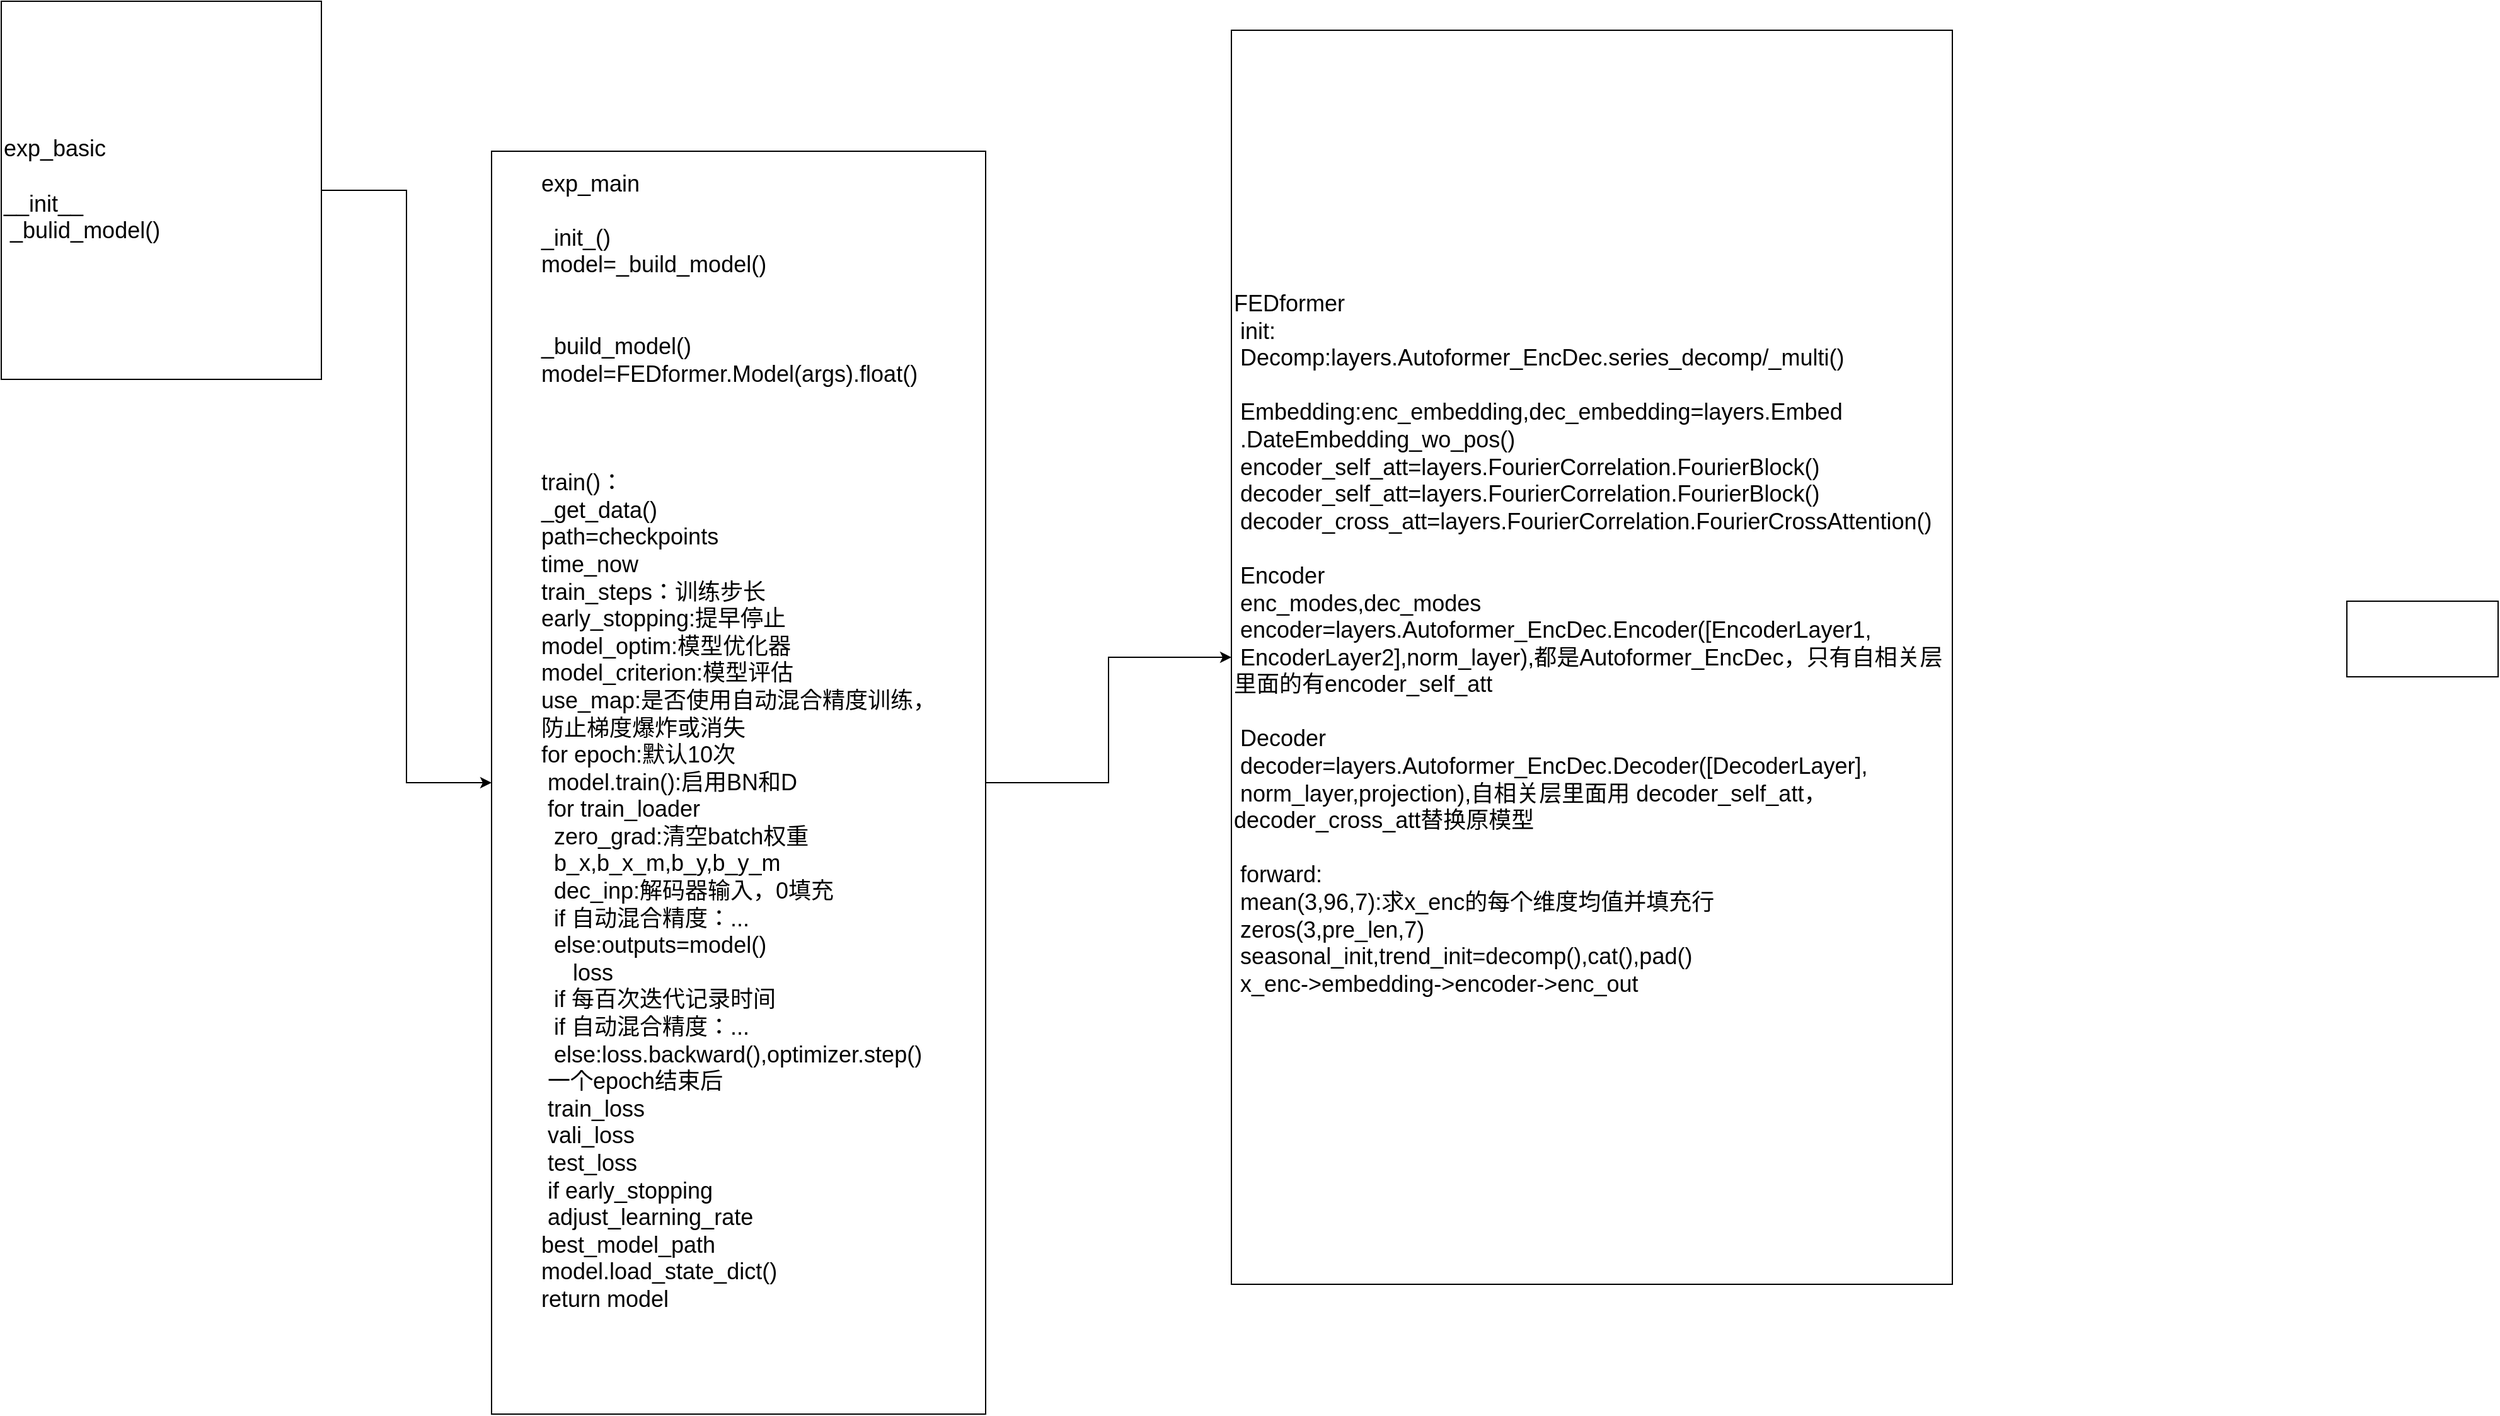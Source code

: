 <mxfile version="20.6.0" type="github">
  <diagram id="AtImyOTAmfLTAfOJhqK3" name="第 1 页">
    <mxGraphModel dx="1504" dy="654" grid="0" gridSize="10" guides="1" tooltips="1" connect="1" arrows="1" fold="1" page="1" pageScale="1" pageWidth="2000" pageHeight="5000" math="0" shadow="0">
      <root>
        <mxCell id="0" />
        <mxCell id="1" parent="0" />
        <mxCell id="4ycxMJ0RPmdJxaAEptit-6" style="edgeStyle=orthogonalEdgeStyle;rounded=0;orthogonalLoop=1;jettySize=auto;html=1;fontSize=18;" parent="1" source="4ycxMJ0RPmdJxaAEptit-1" target="4ycxMJ0RPmdJxaAEptit-5" edge="1">
          <mxGeometry relative="1" as="geometry" />
        </mxCell>
        <mxCell id="4ycxMJ0RPmdJxaAEptit-1" value="&lt;div style=&quot;text-align: left;&quot;&gt;&lt;span style=&quot;font-size: 18px; background-color: initial;&quot;&gt;exp_main&lt;/span&gt;&lt;/div&gt;&lt;div style=&quot;text-align: left;&quot;&gt;&lt;span style=&quot;font-size: 18px; background-color: initial;&quot;&gt;&lt;br&gt;&lt;/span&gt;&lt;/div&gt;&lt;div style=&quot;text-align: left;&quot;&gt;&lt;span style=&quot;font-size: 18px; background-color: initial;&quot;&gt;_init_()&lt;/span&gt;&lt;/div&gt;&lt;div style=&quot;text-align: left;&quot;&gt;&lt;span style=&quot;font-size: 18px; background-color: initial;&quot;&gt;model=_build_model()&lt;/span&gt;&lt;/div&gt;&lt;div style=&quot;text-align: left;&quot;&gt;&lt;span style=&quot;font-size: 18px; background-color: initial;&quot;&gt;&lt;br&gt;&lt;/span&gt;&lt;/div&gt;&lt;font style=&quot;font-size: 18px;&quot;&gt;&lt;div style=&quot;text-align: left;&quot;&gt;&lt;span style=&quot;background-color: initial;&quot;&gt;&lt;br&gt;&lt;/span&gt;&lt;/div&gt;&lt;div style=&quot;text-align: left;&quot;&gt;_build_model()&lt;/div&gt;&lt;div style=&quot;text-align: left;&quot;&gt;model=FEDformer.Model(args).float()&lt;/div&gt;&lt;div style=&quot;text-align: left;&quot;&gt;&lt;br&gt;&lt;/div&gt;&lt;div style=&quot;text-align: left;&quot;&gt;&lt;span style=&quot;background-color: initial;&quot;&gt;&lt;br&gt;&lt;/span&gt;&lt;/div&gt;&lt;div style=&quot;text-align: left;&quot;&gt;&lt;span style=&quot;background-color: initial;&quot;&gt;&lt;br&gt;&lt;/span&gt;&lt;/div&gt;&lt;div style=&quot;text-align: left;&quot;&gt;&lt;span style=&quot;background-color: initial;&quot;&gt;train()：&lt;/span&gt;&lt;/div&gt;&lt;div style=&quot;text-align: left;&quot;&gt;&lt;span style=&quot;background-color: initial;&quot;&gt;_get_data()&lt;/span&gt;&lt;/div&gt;&lt;div style=&quot;text-align: left;&quot;&gt;&lt;span style=&quot;background-color: initial;&quot;&gt;path=checkpoints&lt;/span&gt;&lt;/div&gt;&lt;div style=&quot;text-align: left;&quot;&gt;&lt;span style=&quot;background-color: initial;&quot;&gt;time_now&lt;/span&gt;&lt;/div&gt;&lt;div style=&quot;text-align: left;&quot;&gt;&lt;span style=&quot;background-color: initial;&quot;&gt;train_steps：训练步长&lt;/span&gt;&lt;/div&gt;&lt;div style=&quot;text-align: left;&quot;&gt;&lt;span style=&quot;background-color: initial;&quot;&gt;early_stopping:提早停止&lt;/span&gt;&lt;/div&gt;&lt;div style=&quot;text-align: left;&quot;&gt;&lt;span style=&quot;background-color: initial;&quot;&gt;model_optim:模型优化器&lt;br&gt;model_criterion:模型评估&lt;/span&gt;&lt;/div&gt;&lt;div style=&quot;text-align: left;&quot;&gt;&lt;span style=&quot;background-color: initial;&quot;&gt;use_map:是否使用自动混合精度训练，&lt;/span&gt;&lt;/div&gt;&lt;div style=&quot;text-align: left;&quot;&gt;&lt;span style=&quot;background-color: initial;&quot;&gt;防止梯度爆炸或消失&lt;/span&gt;&lt;/div&gt;&lt;div style=&quot;text-align: left;&quot;&gt;&lt;span style=&quot;background-color: initial;&quot;&gt;for epoch:默认10次&lt;/span&gt;&lt;/div&gt;&lt;div style=&quot;text-align: left;&quot;&gt;&lt;span style=&quot;background-color: initial;&quot;&gt;&lt;span style=&quot;white-space: pre;&quot;&gt; &lt;/span&gt;model.train():启用BN和D&lt;/span&gt;&lt;/div&gt;&lt;div style=&quot;text-align: left;&quot;&gt;&lt;span style=&quot;background-color: initial;&quot;&gt;&lt;span style=&quot;white-space: pre;&quot;&gt; &lt;/span&gt;for train_loader&lt;/span&gt;&lt;/div&gt;&lt;div style=&quot;text-align: left;&quot;&gt;&lt;span style=&quot;background-color: initial;&quot;&gt;&lt;span style=&quot;white-space: pre;&quot;&gt; &lt;/span&gt;&lt;span style=&quot;white-space: pre;&quot;&gt; &lt;/span&gt;zero_grad:清空batch权重&lt;br&gt;&lt;/span&gt;&lt;/div&gt;&lt;div style=&quot;text-align: left;&quot;&gt;&lt;span style=&quot;background-color: initial;&quot;&gt;&amp;nbsp; b_x,b_x_m,b_y,b_y_m&lt;/span&gt;&lt;/div&gt;&lt;div style=&quot;text-align: left;&quot;&gt;&lt;span style=&quot;background-color: initial;&quot;&gt;&amp;nbsp; dec_inp:解码器输入，0填充&lt;/span&gt;&lt;/div&gt;&lt;div style=&quot;text-align: left;&quot;&gt;&lt;span style=&quot;background-color: initial;&quot;&gt;&amp;nbsp; if 自动混合精度：...&lt;/span&gt;&lt;/div&gt;&lt;div style=&quot;text-align: left;&quot;&gt;&lt;span style=&quot;background-color: initial;&quot;&gt;&amp;nbsp; else:outputs=model()&lt;/span&gt;&lt;/div&gt;&lt;div style=&quot;text-align: left;&quot;&gt;&lt;span style=&quot;background-color: initial;&quot;&gt;&amp;nbsp;&amp;nbsp;&lt;span style=&quot;white-space: pre;&quot;&gt; &lt;/span&gt;&amp;nbsp; loss&lt;/span&gt;&lt;/div&gt;&lt;div style=&quot;text-align: left;&quot;&gt;&lt;span style=&quot;background-color: initial;&quot;&gt;&amp;nbsp; if 每百次迭代记录时间&lt;/span&gt;&lt;/div&gt;&lt;div style=&quot;text-align: left;&quot;&gt;&lt;span style=&quot;background-color: initial;&quot;&gt;&amp;nbsp; if 自动混合精度：...&lt;/span&gt;&lt;/div&gt;&lt;div style=&quot;text-align: left;&quot;&gt;&lt;span style=&quot;background-color: initial;&quot;&gt;&amp;nbsp; else:loss.backward(),optimizer.step()&lt;/span&gt;&lt;/div&gt;&lt;div style=&quot;text-align: left;&quot;&gt;&amp;nbsp;一个epoch结束后&lt;/div&gt;&lt;div style=&quot;text-align: left;&quot;&gt;&amp;nbsp;train_loss&lt;/div&gt;&lt;div style=&quot;text-align: left;&quot;&gt;&amp;nbsp;vali_loss&lt;/div&gt;&lt;div style=&quot;text-align: left;&quot;&gt;&amp;nbsp;test_loss&lt;/div&gt;&lt;div style=&quot;text-align: left;&quot;&gt;&amp;nbsp;if early_stopping&lt;/div&gt;&lt;div style=&quot;text-align: left;&quot;&gt;&amp;nbsp;adjust_learning_rate&lt;/div&gt;&lt;div style=&quot;text-align: left;&quot;&gt;best_model_path&lt;/div&gt;&lt;div style=&quot;text-align: left;&quot;&gt;model.load_state_dict()&lt;/div&gt;&lt;div style=&quot;text-align: left;&quot;&gt;return model&lt;/div&gt;&lt;div style=&quot;text-align: left;&quot;&gt;&lt;br&gt;&lt;/div&gt;&lt;div style=&quot;text-align: left;&quot;&gt;&lt;span style=&quot;background-color: initial;&quot;&gt;&amp;nbsp;&amp;nbsp;&lt;/span&gt;&lt;/div&gt;&lt;div style=&quot;text-align: left;&quot;&gt;&lt;span style=&quot;background-color: initial;&quot;&gt;&lt;br&gt;&lt;/span&gt;&lt;/div&gt;&lt;/font&gt;" style="rounded=0;whiteSpace=wrap;html=1;" parent="1" vertex="1">
          <mxGeometry x="473" y="233" width="392" height="1002" as="geometry" />
        </mxCell>
        <mxCell id="4ycxMJ0RPmdJxaAEptit-4" style="edgeStyle=orthogonalEdgeStyle;rounded=0;orthogonalLoop=1;jettySize=auto;html=1;fontSize=18;" parent="1" source="4ycxMJ0RPmdJxaAEptit-3" target="4ycxMJ0RPmdJxaAEptit-1" edge="1">
          <mxGeometry relative="1" as="geometry" />
        </mxCell>
        <mxCell id="4ycxMJ0RPmdJxaAEptit-3" value="exp_basic&lt;br&gt;&lt;br&gt;__init__&lt;br&gt;&lt;span style=&quot;white-space: pre;&quot;&gt; &lt;/span&gt;_bulid_model()" style="rounded=0;whiteSpace=wrap;html=1;fontSize=18;align=left;" parent="1" vertex="1">
          <mxGeometry x="84" y="114" width="254" height="300" as="geometry" />
        </mxCell>
        <mxCell id="4ycxMJ0RPmdJxaAEptit-5" value="FEDformer&lt;br&gt;&lt;span style=&quot;white-space: pre;&quot;&gt;	&lt;/span&gt;init:&lt;br&gt;&lt;span style=&quot;white-space: pre;&quot;&gt;	&lt;/span&gt;Decomp:layers.Autoformer_EncDec.series_decomp/_multi()&lt;br&gt;&lt;br&gt;&lt;span style=&quot;white-space: pre;&quot;&gt;	&lt;/span&gt;Embedding:enc_embedding,dec_embedding=layers.Embed&lt;br&gt;&lt;span style=&quot;white-space: pre;&quot;&gt;	&lt;/span&gt;.DateEmbedding_wo_pos()&lt;br&gt;&lt;span style=&quot;white-space: pre;&quot;&gt;	&lt;/span&gt;encoder_self_att=layers.FourierCorrelation.FourierBlock()&lt;br&gt;&lt;span style=&quot;white-space: pre;&quot;&gt;	&lt;/span&gt;decoder_self_att=layers.FourierCorrelation.FourierBlock()&lt;br&gt;&lt;span style=&quot;white-space: pre;&quot;&gt;	&lt;/span&gt;decoder_cross_att=layers.FourierCorrelation.FourierCrossAttention()&lt;br&gt;&lt;br&gt;&lt;span style=&quot;white-space: pre;&quot;&gt;	&lt;/span&gt;Encoder&lt;br&gt;&lt;span style=&quot;white-space: pre;&quot;&gt;	&lt;/span&gt;enc_modes,dec_modes&lt;br&gt;&lt;span style=&quot;white-space: pre;&quot;&gt;	&lt;/span&gt;encoder=layers.Autoformer_EncDec.Encoder([EncoderLayer1,&lt;br&gt;&lt;span style=&quot;white-space: pre;&quot;&gt;	&lt;/span&gt;EncoderLayer2],norm_layer),都是Autoformer_EncDec，只有自相关层里面的有encoder_self_att&lt;br&gt;&lt;br&gt;&lt;span style=&quot;white-space: pre;&quot;&gt;	&lt;/span&gt;Decoder&lt;br&gt;&lt;span style=&quot;white-space: pre;&quot;&gt;	&lt;/span&gt;decoder=layers.Autoformer_EncDec.Decoder([DecoderLayer],&lt;br&gt;&lt;span style=&quot;white-space: pre;&quot;&gt;	&lt;/span&gt;norm_layer,projection),自相关层里面用 decoder_self_att，decoder_cross_att替换原模型&lt;br&gt;&lt;br&gt;&lt;span style=&quot;white-space: pre;&quot;&gt;	&lt;/span&gt;forward:&lt;br&gt;&lt;span style=&quot;white-space: pre;&quot;&gt;	&lt;/span&gt;mean(3,96,7):求x_enc的每个维度均值并填充行&lt;br&gt;&lt;span style=&quot;white-space: pre;&quot;&gt;	&lt;/span&gt;zeros(3,pre_len,7)&lt;br&gt;&lt;span style=&quot;white-space: pre;&quot;&gt;	&lt;/span&gt;seasonal_init,trend_init=decomp(),cat(),pad()&lt;br&gt;&lt;span style=&quot;white-space: pre;&quot;&gt;	&lt;/span&gt;x_enc-&amp;gt;embedding-&amp;gt;encoder-&amp;gt;enc_out&lt;br&gt;&lt;span style=&quot;white-space: pre;&quot;&gt;	&lt;/span&gt;&lt;br&gt;" style="rounded=0;whiteSpace=wrap;html=1;fontSize=18;align=left;" parent="1" vertex="1">
          <mxGeometry x="1060" y="137" width="572" height="995" as="geometry" />
        </mxCell>
        <mxCell id="WuC8iU11BpeQJeHIX8Nu-1" value="" style="rounded=0;whiteSpace=wrap;html=1;" vertex="1" parent="1">
          <mxGeometry x="1945" y="590" width="120" height="60" as="geometry" />
        </mxCell>
      </root>
    </mxGraphModel>
  </diagram>
</mxfile>
